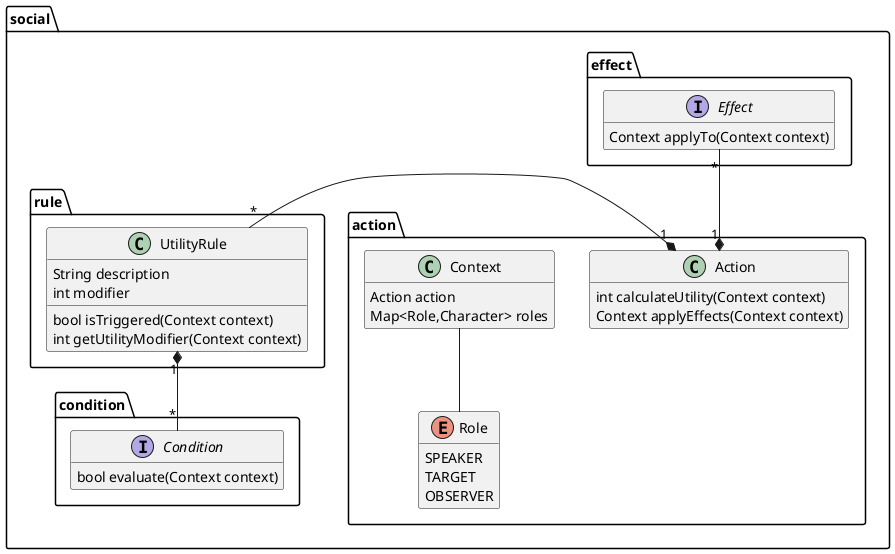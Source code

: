 @startuml

hide empty members

package social {

package effect {

interface Effect {
  Context applyTo(Context context)
}

}

package action {

class Action {
  int calculateUtility(Context context)
  Context applyEffects(Context context)
}

enum Role {
  SPEAKER
  TARGET
  OBSERVER
}

class Context {
  Action action
  Map<Role,Character> roles
}

}

package rule {

class UtilityRule {
  String description
  int modifier
  bool isTriggered(Context context)
  int getUtilityModifier(Context context)
}

}

package condition {

interface Condition {
  bool evaluate(Context context)
}

}

}

Action "1" *-left- "*"  UtilityRule
Action "1" *-up- "*"  Effect
UtilityRule "1" *-- "*"  Condition

Context -- Role


@enduml
